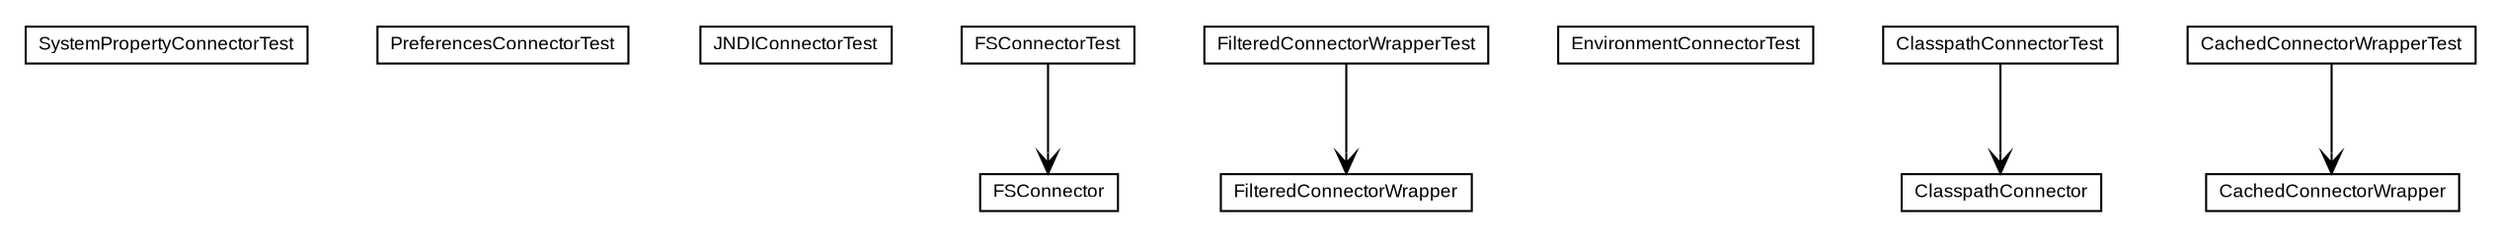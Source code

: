 #!/usr/local/bin/dot
#
# Class diagram 
# Generated by UMLGraph version R5_6-24-gf6e263 (http://www.umlgraph.org/)
#

digraph G {
	edge [fontname="arial",fontsize=10,labelfontname="arial",labelfontsize=10];
	node [fontname="arial",fontsize=10,shape=plaintext];
	nodesep=0.25;
	ranksep=0.5;
	// org.settings4j.connector.SystemPropertyConnectorTest
	c37 [label=<<table title="org.settings4j.connector.SystemPropertyConnectorTest" border="0" cellborder="1" cellspacing="0" cellpadding="2" port="p" href="./SystemPropertyConnectorTest.html">
		<tr><td><table border="0" cellspacing="0" cellpadding="1">
<tr><td align="center" balign="center"> SystemPropertyConnectorTest </td></tr>
		</table></td></tr>
		</table>>, URL="./SystemPropertyConnectorTest.html", fontname="arial", fontcolor="black", fontsize=9.0];
	// org.settings4j.connector.PreferencesConnectorTest
	c38 [label=<<table title="org.settings4j.connector.PreferencesConnectorTest" border="0" cellborder="1" cellspacing="0" cellpadding="2" port="p" href="./PreferencesConnectorTest.html">
		<tr><td><table border="0" cellspacing="0" cellpadding="1">
<tr><td align="center" balign="center"> PreferencesConnectorTest </td></tr>
		</table></td></tr>
		</table>>, URL="./PreferencesConnectorTest.html", fontname="arial", fontcolor="black", fontsize=9.0];
	// org.settings4j.connector.JNDIConnectorTest
	c39 [label=<<table title="org.settings4j.connector.JNDIConnectorTest" border="0" cellborder="1" cellspacing="0" cellpadding="2" port="p" href="./JNDIConnectorTest.html">
		<tr><td><table border="0" cellspacing="0" cellpadding="1">
<tr><td align="center" balign="center"> JNDIConnectorTest </td></tr>
		</table></td></tr>
		</table>>, URL="./JNDIConnectorTest.html", fontname="arial", fontcolor="black", fontsize=9.0];
	// org.settings4j.connector.FSConnectorTest
	c40 [label=<<table title="org.settings4j.connector.FSConnectorTest" border="0" cellborder="1" cellspacing="0" cellpadding="2" port="p" href="./FSConnectorTest.html">
		<tr><td><table border="0" cellspacing="0" cellpadding="1">
<tr><td align="center" balign="center"> FSConnectorTest </td></tr>
		</table></td></tr>
		</table>>, URL="./FSConnectorTest.html", fontname="arial", fontcolor="black", fontsize=9.0];
	// org.settings4j.connector.FilteredConnectorWrapperTest
	c41 [label=<<table title="org.settings4j.connector.FilteredConnectorWrapperTest" border="0" cellborder="1" cellspacing="0" cellpadding="2" port="p" href="./FilteredConnectorWrapperTest.html">
		<tr><td><table border="0" cellspacing="0" cellpadding="1">
<tr><td align="center" balign="center"> FilteredConnectorWrapperTest </td></tr>
		</table></td></tr>
		</table>>, URL="./FilteredConnectorWrapperTest.html", fontname="arial", fontcolor="black", fontsize=9.0];
	// org.settings4j.connector.EnvironmentConnectorTest
	c42 [label=<<table title="org.settings4j.connector.EnvironmentConnectorTest" border="0" cellborder="1" cellspacing="0" cellpadding="2" port="p" href="./EnvironmentConnectorTest.html">
		<tr><td><table border="0" cellspacing="0" cellpadding="1">
<tr><td align="center" balign="center"> EnvironmentConnectorTest </td></tr>
		</table></td></tr>
		</table>>, URL="./EnvironmentConnectorTest.html", fontname="arial", fontcolor="black", fontsize=9.0];
	// org.settings4j.connector.ClasspathConnectorTest
	c43 [label=<<table title="org.settings4j.connector.ClasspathConnectorTest" border="0" cellborder="1" cellspacing="0" cellpadding="2" port="p" href="./ClasspathConnectorTest.html">
		<tr><td><table border="0" cellspacing="0" cellpadding="1">
<tr><td align="center" balign="center"> ClasspathConnectorTest </td></tr>
		</table></td></tr>
		</table>>, URL="./ClasspathConnectorTest.html", fontname="arial", fontcolor="black", fontsize=9.0];
	// org.settings4j.connector.CachedConnectorWrapperTest
	c44 [label=<<table title="org.settings4j.connector.CachedConnectorWrapperTest" border="0" cellborder="1" cellspacing="0" cellpadding="2" port="p" href="./CachedConnectorWrapperTest.html">
		<tr><td><table border="0" cellspacing="0" cellpadding="1">
<tr><td align="center" balign="center"> CachedConnectorWrapperTest </td></tr>
		</table></td></tr>
		</table>>, URL="./CachedConnectorWrapperTest.html", fontname="arial", fontcolor="black", fontsize=9.0];
	// org.settings4j.connector.FSConnectorTest NAVASSOC org.settings4j.connector.FSConnector
	c40:p -> c64:p [taillabel="", label="", headlabel="", fontname="arial", fontcolor="black", fontsize=10.0, color="black", arrowhead=open];
	// org.settings4j.connector.FilteredConnectorWrapperTest NAVASSOC org.settings4j.connector.FilteredConnectorWrapper
	c41:p -> c65:p [taillabel="", label="", headlabel="", fontname="arial", fontcolor="black", fontsize=10.0, color="black", arrowhead=open];
	// org.settings4j.connector.ClasspathConnectorTest NAVASSOC org.settings4j.connector.ClasspathConnector
	c43:p -> c66:p [taillabel="", label="", headlabel="", fontname="arial", fontcolor="black", fontsize=10.0, color="black", arrowhead=open];
	// org.settings4j.connector.CachedConnectorWrapperTest NAVASSOC org.settings4j.connector.CachedConnectorWrapper
	c44:p -> c67:p [taillabel="", label="", headlabel="", fontname="arial", fontcolor="black", fontsize=10.0, color="black", arrowhead=open];
	// org.settings4j.connector.ClasspathConnector
	c66 [label=<<table title="org.settings4j.connector.ClasspathConnector" border="0" cellborder="1" cellspacing="0" cellpadding="2" port="p">
		<tr><td><table border="0" cellspacing="0" cellpadding="1">
<tr><td align="center" balign="center"> ClasspathConnector </td></tr>
		</table></td></tr>
		</table>>, URL="null", fontname="arial", fontcolor="black", fontsize=9.0];
	// org.settings4j.connector.FilteredConnectorWrapper
	c65 [label=<<table title="org.settings4j.connector.FilteredConnectorWrapper" border="0" cellborder="1" cellspacing="0" cellpadding="2" port="p">
		<tr><td><table border="0" cellspacing="0" cellpadding="1">
<tr><td align="center" balign="center"> FilteredConnectorWrapper </td></tr>
		</table></td></tr>
		</table>>, URL="null", fontname="arial", fontcolor="black", fontsize=9.0];
	// org.settings4j.connector.FSConnector
	c64 [label=<<table title="org.settings4j.connector.FSConnector" border="0" cellborder="1" cellspacing="0" cellpadding="2" port="p">
		<tr><td><table border="0" cellspacing="0" cellpadding="1">
<tr><td align="center" balign="center"> FSConnector </td></tr>
		</table></td></tr>
		</table>>, URL="null", fontname="arial", fontcolor="black", fontsize=9.0];
	// org.settings4j.connector.CachedConnectorWrapper
	c67 [label=<<table title="org.settings4j.connector.CachedConnectorWrapper" border="0" cellborder="1" cellspacing="0" cellpadding="2" port="p">
		<tr><td><table border="0" cellspacing="0" cellpadding="1">
<tr><td align="center" balign="center"> CachedConnectorWrapper </td></tr>
		</table></td></tr>
		</table>>, URL="null", fontname="arial", fontcolor="black", fontsize=9.0];
}

